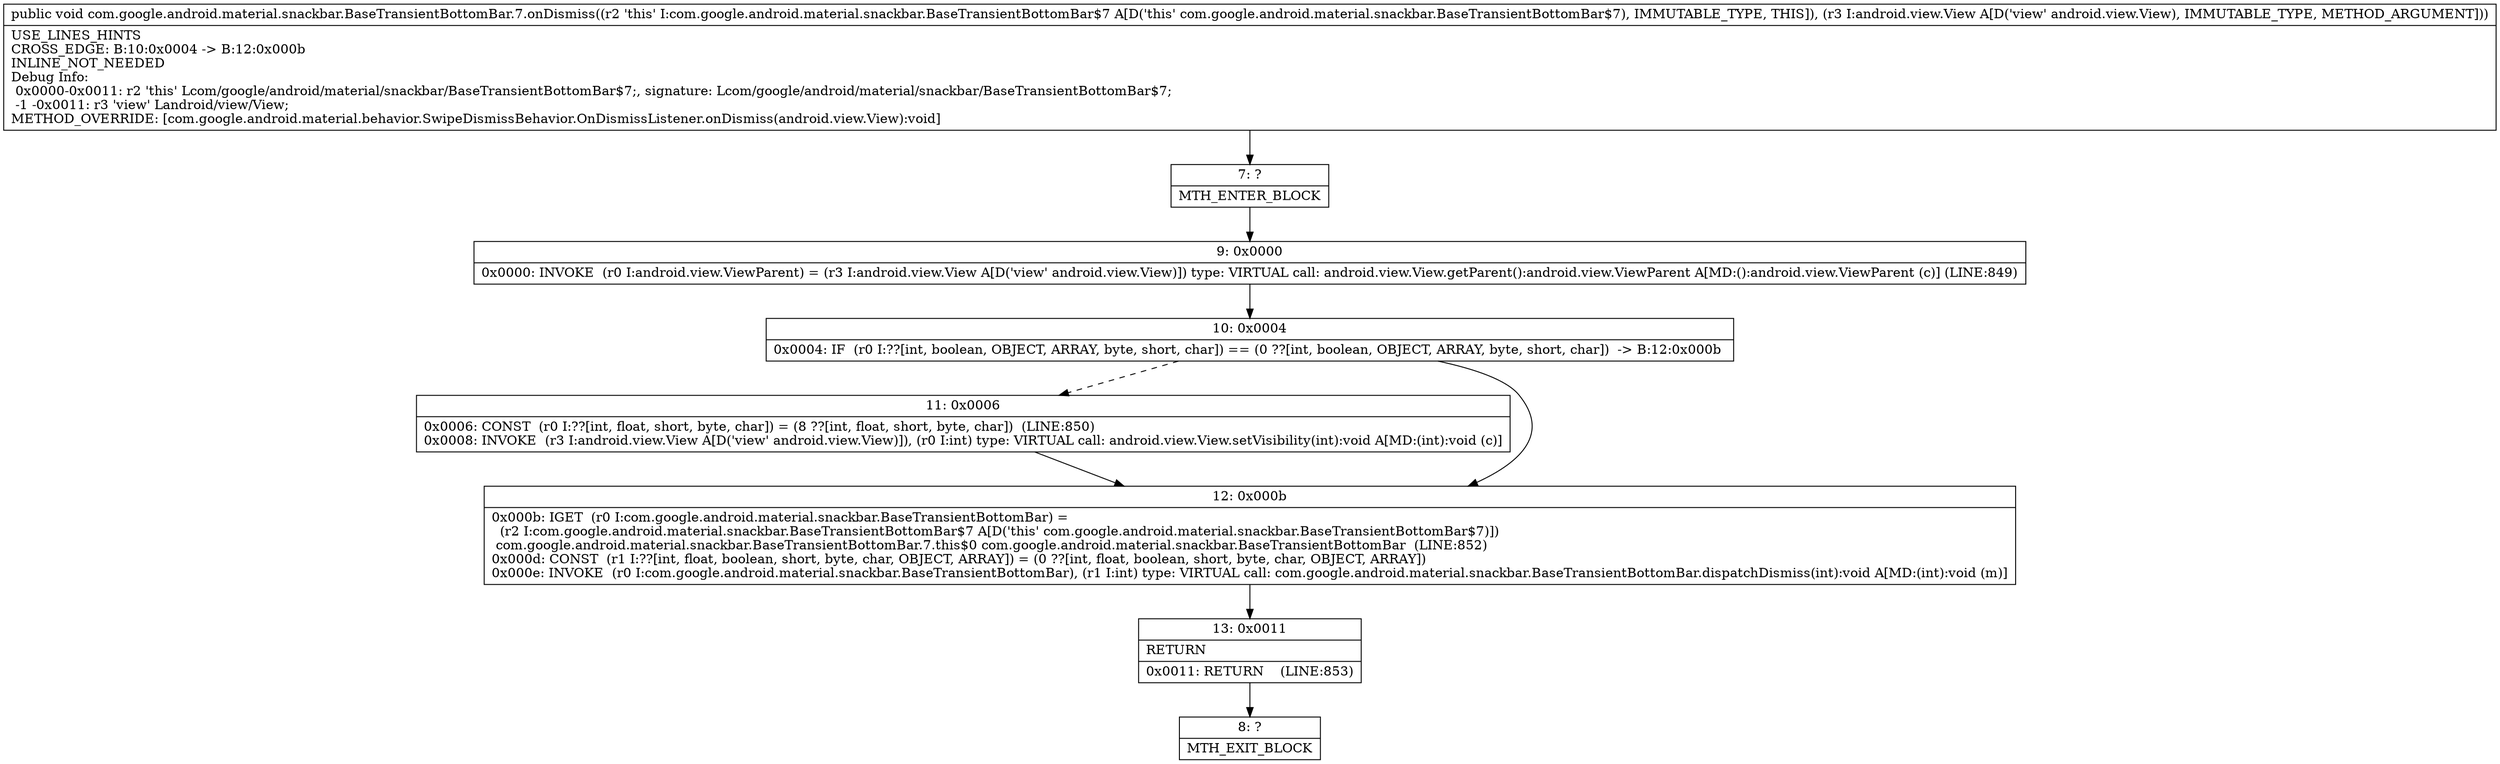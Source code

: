 digraph "CFG forcom.google.android.material.snackbar.BaseTransientBottomBar.7.onDismiss(Landroid\/view\/View;)V" {
Node_7 [shape=record,label="{7\:\ ?|MTH_ENTER_BLOCK\l}"];
Node_9 [shape=record,label="{9\:\ 0x0000|0x0000: INVOKE  (r0 I:android.view.ViewParent) = (r3 I:android.view.View A[D('view' android.view.View)]) type: VIRTUAL call: android.view.View.getParent():android.view.ViewParent A[MD:():android.view.ViewParent (c)] (LINE:849)\l}"];
Node_10 [shape=record,label="{10\:\ 0x0004|0x0004: IF  (r0 I:??[int, boolean, OBJECT, ARRAY, byte, short, char]) == (0 ??[int, boolean, OBJECT, ARRAY, byte, short, char])  \-\> B:12:0x000b \l}"];
Node_11 [shape=record,label="{11\:\ 0x0006|0x0006: CONST  (r0 I:??[int, float, short, byte, char]) = (8 ??[int, float, short, byte, char])  (LINE:850)\l0x0008: INVOKE  (r3 I:android.view.View A[D('view' android.view.View)]), (r0 I:int) type: VIRTUAL call: android.view.View.setVisibility(int):void A[MD:(int):void (c)]\l}"];
Node_12 [shape=record,label="{12\:\ 0x000b|0x000b: IGET  (r0 I:com.google.android.material.snackbar.BaseTransientBottomBar) = \l  (r2 I:com.google.android.material.snackbar.BaseTransientBottomBar$7 A[D('this' com.google.android.material.snackbar.BaseTransientBottomBar$7)])\l com.google.android.material.snackbar.BaseTransientBottomBar.7.this$0 com.google.android.material.snackbar.BaseTransientBottomBar  (LINE:852)\l0x000d: CONST  (r1 I:??[int, float, boolean, short, byte, char, OBJECT, ARRAY]) = (0 ??[int, float, boolean, short, byte, char, OBJECT, ARRAY]) \l0x000e: INVOKE  (r0 I:com.google.android.material.snackbar.BaseTransientBottomBar), (r1 I:int) type: VIRTUAL call: com.google.android.material.snackbar.BaseTransientBottomBar.dispatchDismiss(int):void A[MD:(int):void (m)]\l}"];
Node_13 [shape=record,label="{13\:\ 0x0011|RETURN\l|0x0011: RETURN    (LINE:853)\l}"];
Node_8 [shape=record,label="{8\:\ ?|MTH_EXIT_BLOCK\l}"];
MethodNode[shape=record,label="{public void com.google.android.material.snackbar.BaseTransientBottomBar.7.onDismiss((r2 'this' I:com.google.android.material.snackbar.BaseTransientBottomBar$7 A[D('this' com.google.android.material.snackbar.BaseTransientBottomBar$7), IMMUTABLE_TYPE, THIS]), (r3 I:android.view.View A[D('view' android.view.View), IMMUTABLE_TYPE, METHOD_ARGUMENT]))  | USE_LINES_HINTS\lCROSS_EDGE: B:10:0x0004 \-\> B:12:0x000b\lINLINE_NOT_NEEDED\lDebug Info:\l  0x0000\-0x0011: r2 'this' Lcom\/google\/android\/material\/snackbar\/BaseTransientBottomBar$7;, signature: Lcom\/google\/android\/material\/snackbar\/BaseTransientBottomBar$7;\l  \-1 \-0x0011: r3 'view' Landroid\/view\/View;\lMETHOD_OVERRIDE: [com.google.android.material.behavior.SwipeDismissBehavior.OnDismissListener.onDismiss(android.view.View):void]\l}"];
MethodNode -> Node_7;Node_7 -> Node_9;
Node_9 -> Node_10;
Node_10 -> Node_11[style=dashed];
Node_10 -> Node_12;
Node_11 -> Node_12;
Node_12 -> Node_13;
Node_13 -> Node_8;
}

